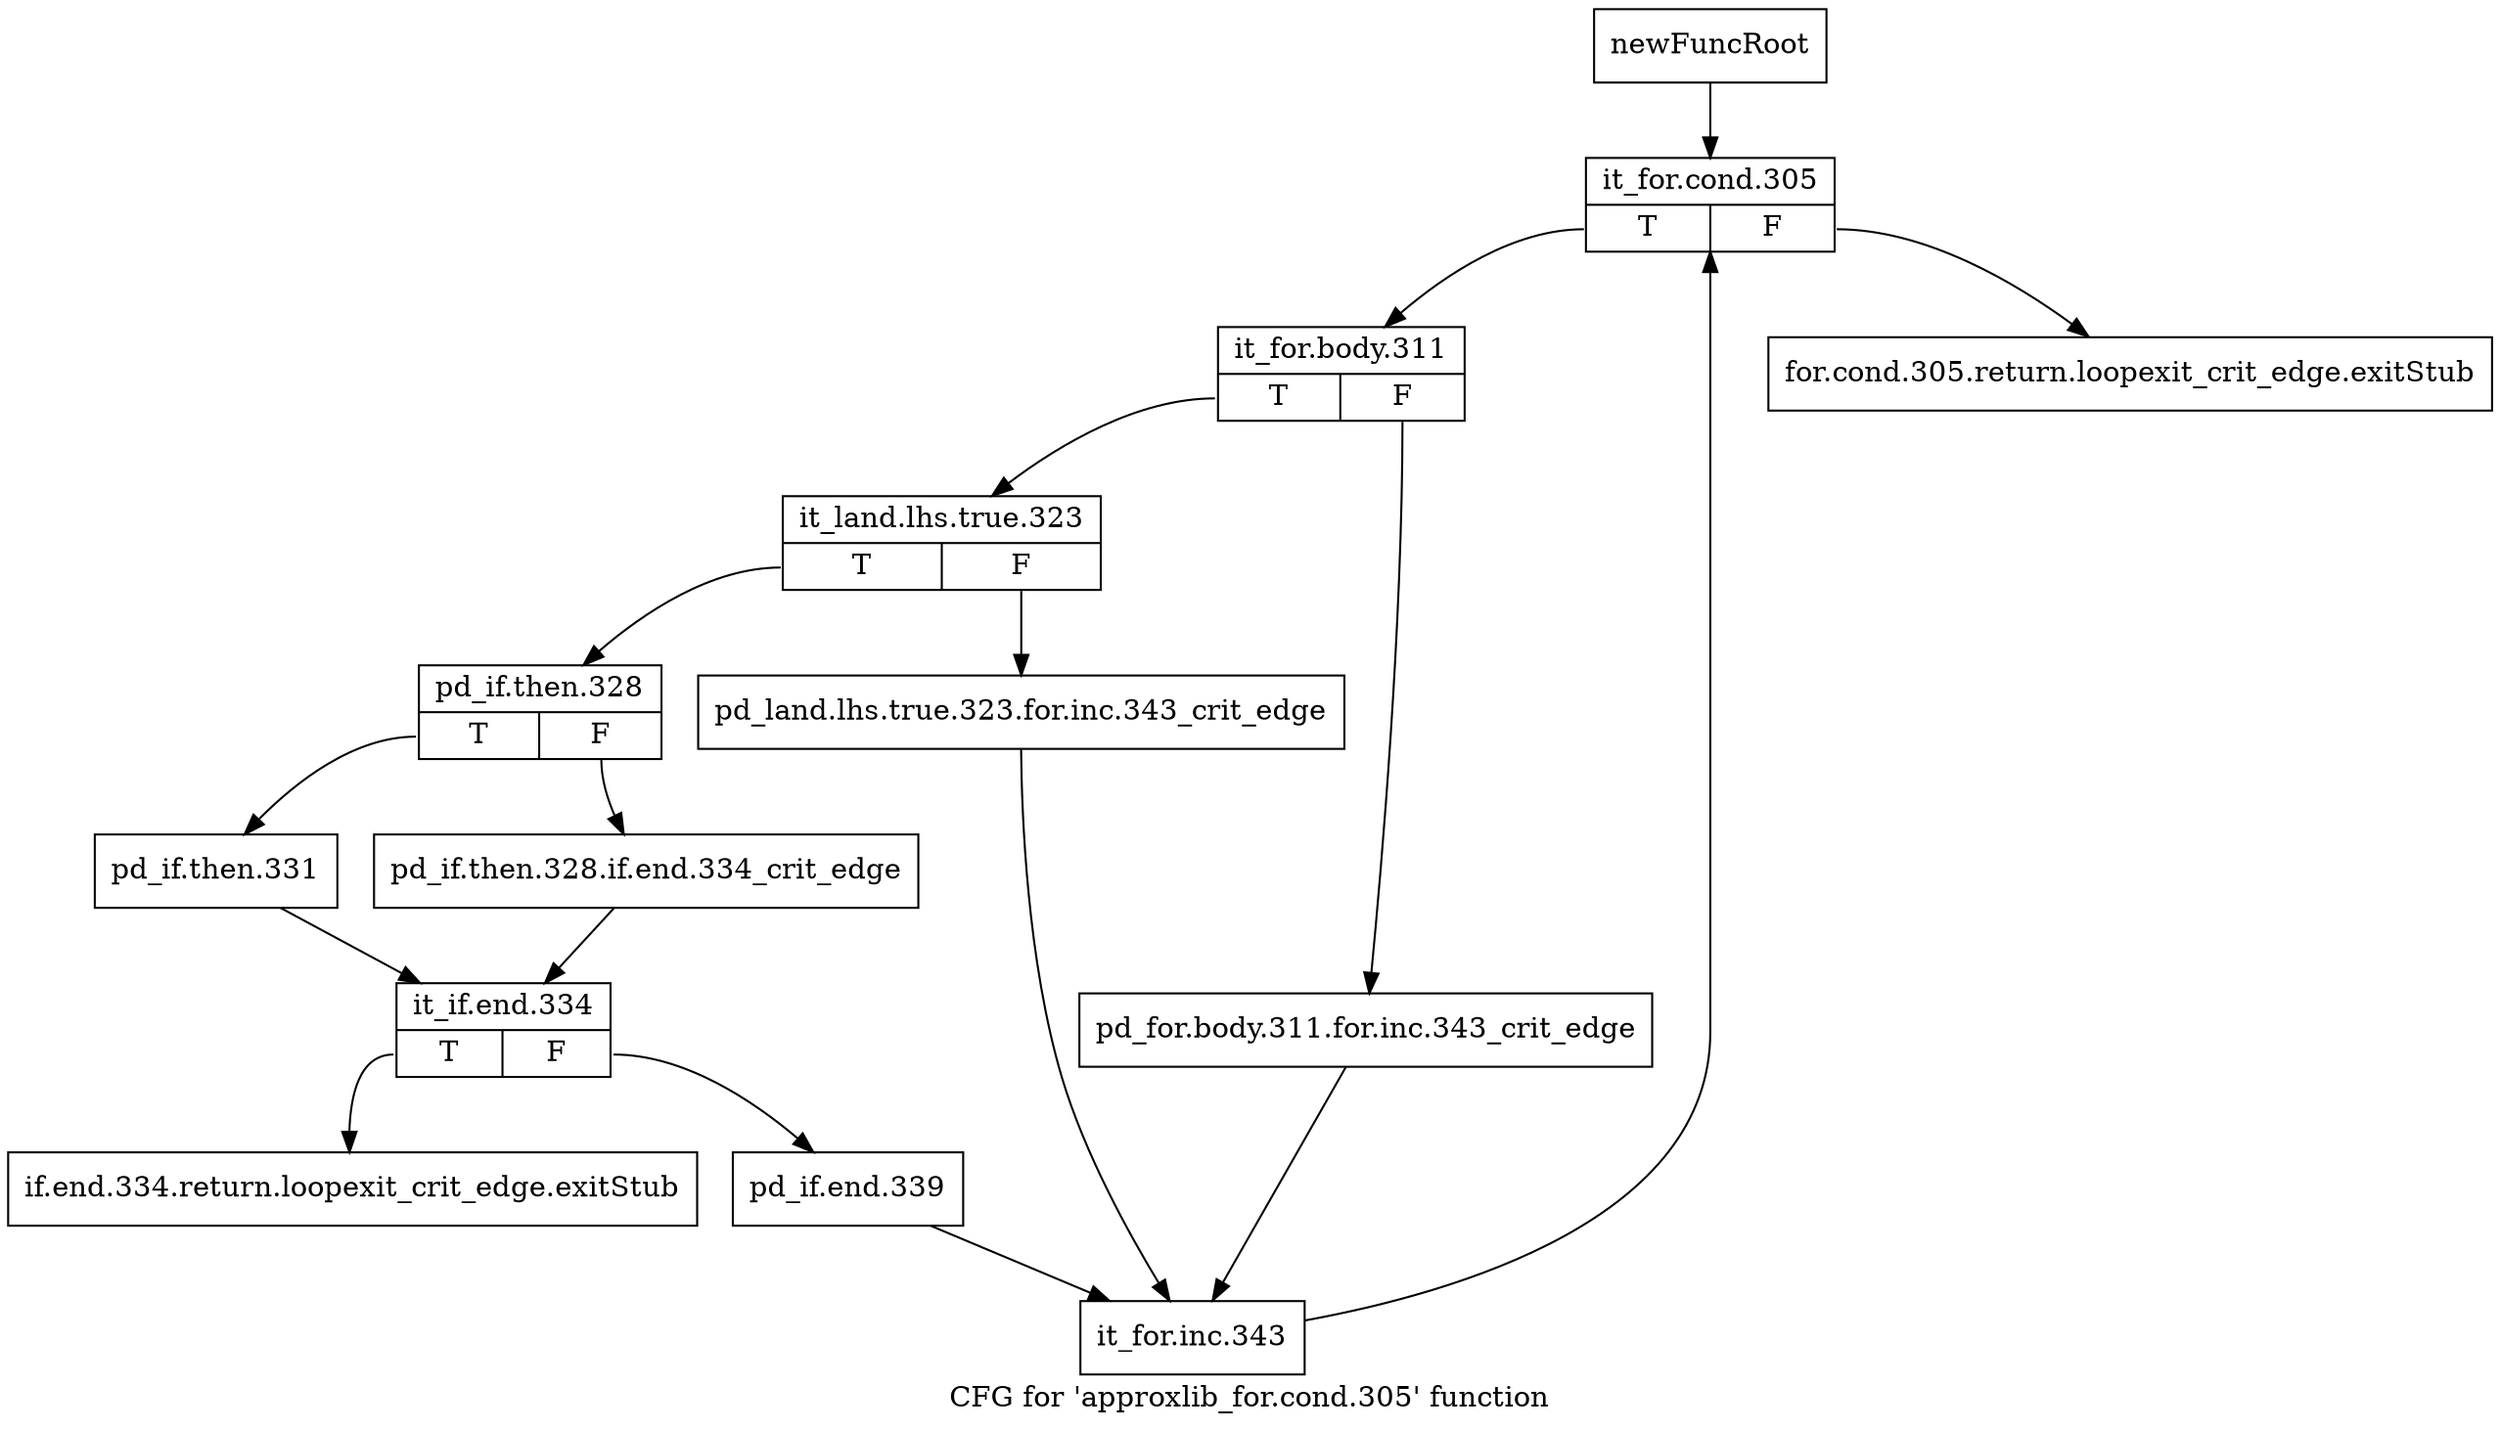 digraph "CFG for 'approxlib_for.cond.305' function" {
	label="CFG for 'approxlib_for.cond.305' function";

	Node0x3dfc5e0 [shape=record,label="{newFuncRoot}"];
	Node0x3dfc5e0 -> Node0x3dfc6d0;
	Node0x3dfc630 [shape=record,label="{for.cond.305.return.loopexit_crit_edge.exitStub}"];
	Node0x3dfc680 [shape=record,label="{if.end.334.return.loopexit_crit_edge.exitStub}"];
	Node0x3dfc6d0 [shape=record,label="{it_for.cond.305|{<s0>T|<s1>F}}"];
	Node0x3dfc6d0:s0 -> Node0x3dfc720;
	Node0x3dfc6d0:s1 -> Node0x3dfc630;
	Node0x3dfc720 [shape=record,label="{it_for.body.311|{<s0>T|<s1>F}}"];
	Node0x3dfc720:s0 -> Node0x3dfc7c0;
	Node0x3dfc720:s1 -> Node0x3dfc770;
	Node0x3dfc770 [shape=record,label="{pd_for.body.311.for.inc.343_crit_edge}"];
	Node0x3dfc770 -> Node0x3dfdc00;
	Node0x3dfc7c0 [shape=record,label="{it_land.lhs.true.323|{<s0>T|<s1>F}}"];
	Node0x3dfc7c0:s0 -> Node0x3dfc860;
	Node0x3dfc7c0:s1 -> Node0x3dfc810;
	Node0x3dfc810 [shape=record,label="{pd_land.lhs.true.323.for.inc.343_crit_edge}"];
	Node0x3dfc810 -> Node0x3dfdc00;
	Node0x3dfc860 [shape=record,label="{pd_if.then.328|{<s0>T|<s1>F}}"];
	Node0x3dfc860:s0 -> Node0x3dfdb10;
	Node0x3dfc860:s1 -> Node0x3dfdac0;
	Node0x3dfdac0 [shape=record,label="{pd_if.then.328.if.end.334_crit_edge}"];
	Node0x3dfdac0 -> Node0x3dfdb60;
	Node0x3dfdb10 [shape=record,label="{pd_if.then.331}"];
	Node0x3dfdb10 -> Node0x3dfdb60;
	Node0x3dfdb60 [shape=record,label="{it_if.end.334|{<s0>T|<s1>F}}"];
	Node0x3dfdb60:s0 -> Node0x3dfc680;
	Node0x3dfdb60:s1 -> Node0x3dfdbb0;
	Node0x3dfdbb0 [shape=record,label="{pd_if.end.339}"];
	Node0x3dfdbb0 -> Node0x3dfdc00;
	Node0x3dfdc00 [shape=record,label="{it_for.inc.343}"];
	Node0x3dfdc00 -> Node0x3dfc6d0;
}
